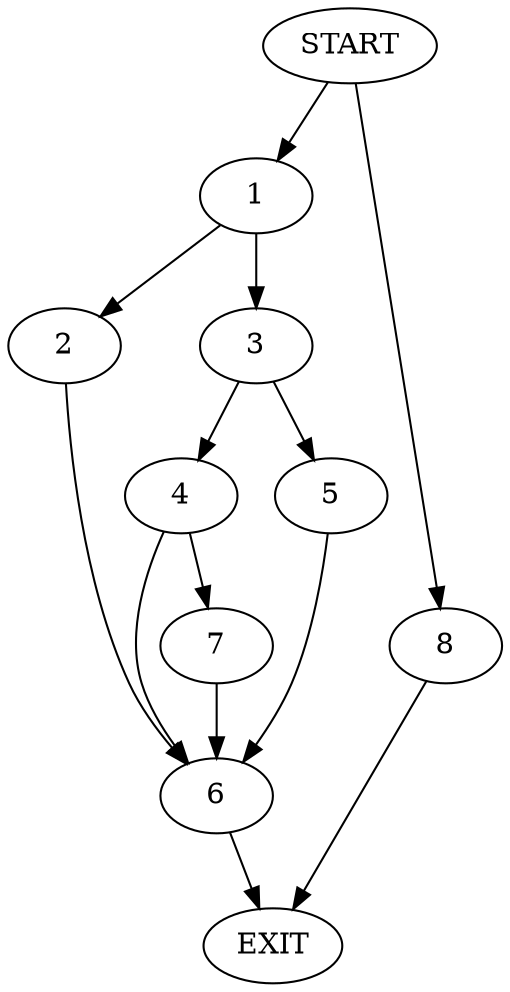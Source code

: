 digraph {
0 [label="START"]
9 [label="EXIT"]
0 -> 1
1 -> 2
1 -> 3
3 -> 4
3 -> 5
2 -> 6
6 -> 9
4 -> 6
4 -> 7
5 -> 6
7 -> 6
0 -> 8
8 -> 9
}
